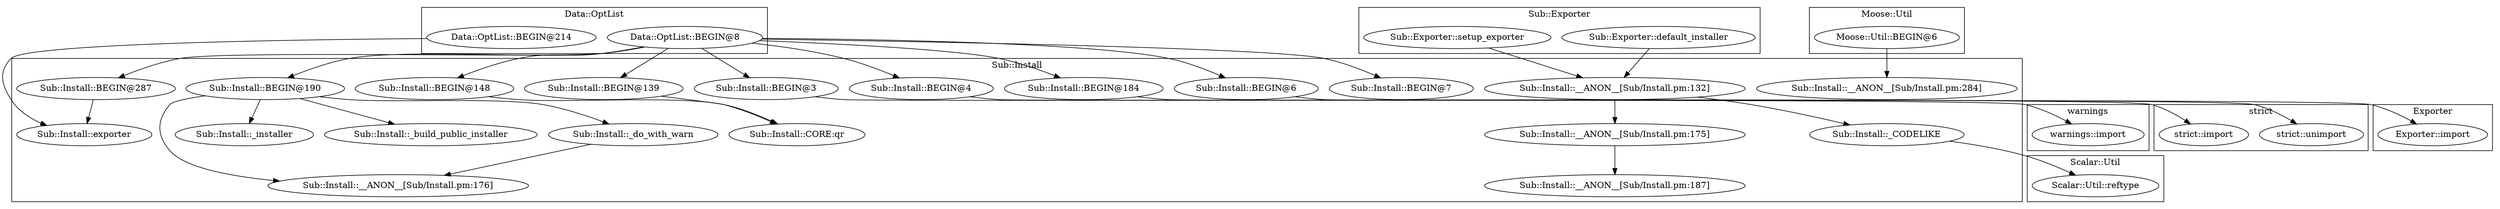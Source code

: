 digraph {
graph [overlap=false]
subgraph cluster_warnings {
	label="warnings";
	"warnings::import";
}
subgraph cluster_Data_OptList {
	label="Data::OptList";
	"Data::OptList::BEGIN@8";
	"Data::OptList::BEGIN@214";
}
subgraph cluster_Sub_Install {
	label="Sub::Install";
	"Sub::Install::BEGIN@148";
	"Sub::Install::__ANON__[Sub/Install.pm:176]";
	"Sub::Install::_installer";
	"Sub::Install::BEGIN@3";
	"Sub::Install::BEGIN@184";
	"Sub::Install::BEGIN@6";
	"Sub::Install::__ANON__[Sub/Install.pm:187]";
	"Sub::Install::__ANON__[Sub/Install.pm:284]";
	"Sub::Install::BEGIN@139";
	"Sub::Install::__ANON__[Sub/Install.pm:175]";
	"Sub::Install::_CODELIKE";
	"Sub::Install::__ANON__[Sub/Install.pm:132]";
	"Sub::Install::exporter";
	"Sub::Install::BEGIN@4";
	"Sub::Install::CORE:qr";
	"Sub::Install::_build_public_installer";
	"Sub::Install::BEGIN@287";
	"Sub::Install::_do_with_warn";
	"Sub::Install::BEGIN@190";
	"Sub::Install::BEGIN@7";
}
subgraph cluster_Scalar_Util {
	label="Scalar::Util";
	"Scalar::Util::reftype";
}
subgraph cluster_Sub_Exporter {
	label="Sub::Exporter";
	"Sub::Exporter::default_installer";
	"Sub::Exporter::setup_exporter";
}
subgraph cluster_Moose_Util {
	label="Moose::Util";
	"Moose::Util::BEGIN@6";
}
subgraph cluster_strict {
	label="strict";
	"strict::import";
	"strict::unimport";
}
subgraph cluster_Exporter {
	label="Exporter";
	"Exporter::import";
}
"Sub::Exporter::default_installer" -> "Sub::Install::__ANON__[Sub/Install.pm:132]";
"Sub::Exporter::setup_exporter" -> "Sub::Install::__ANON__[Sub/Install.pm:132]";
"Sub::Install::BEGIN@6" -> "Exporter::import";
"Sub::Install::_do_with_warn" -> "Sub::Install::__ANON__[Sub/Install.pm:176]";
"Sub::Install::BEGIN@190" -> "Sub::Install::__ANON__[Sub/Install.pm:176]";
"Data::OptList::BEGIN@214" -> "Sub::Install::exporter";
"Sub::Install::BEGIN@287" -> "Sub::Install::exporter";
"Data::OptList::BEGIN@8" -> "Sub::Install::BEGIN@4";
"Sub::Install::BEGIN@139" -> "Sub::Install::CORE:qr";
"Sub::Install::BEGIN@148" -> "Sub::Install::CORE:qr";
"Sub::Install::__ANON__[Sub/Install.pm:175]" -> "Sub::Install::__ANON__[Sub/Install.pm:187]";
"Sub::Install::__ANON__[Sub/Install.pm:132]" -> "Sub::Install::__ANON__[Sub/Install.pm:175]";
"Data::OptList::BEGIN@8" -> "Sub::Install::BEGIN@190";
"Data::OptList::BEGIN@8" -> "Sub::Install::BEGIN@148";
"Sub::Install::BEGIN@190" -> "Sub::Install::_installer";
"Moose::Util::BEGIN@6" -> "Sub::Install::__ANON__[Sub/Install.pm:284]";
"Data::OptList::BEGIN@8" -> "Sub::Install::BEGIN@287";
"Sub::Install::BEGIN@190" -> "Sub::Install::_do_with_warn";
"Sub::Install::_CODELIKE" -> "Scalar::Util::reftype";
"Sub::Install::BEGIN@184" -> "strict::unimport";
"Data::OptList::BEGIN@8" -> "Sub::Install::BEGIN@3";
"Data::OptList::BEGIN@8" -> "Sub::Install::BEGIN@6";
"Sub::Install::__ANON__[Sub/Install.pm:132]" -> "Sub::Install::_CODELIKE";
"Sub::Install::BEGIN@3" -> "warnings::import";
"Data::OptList::BEGIN@8" -> "Sub::Install::BEGIN@7";
"Data::OptList::BEGIN@8" -> "Sub::Install::BEGIN@184";
"Data::OptList::BEGIN@8" -> "Sub::Install::BEGIN@139";
"Sub::Install::BEGIN@190" -> "Sub::Install::_build_public_installer";
"Sub::Install::BEGIN@4" -> "strict::import";
}

